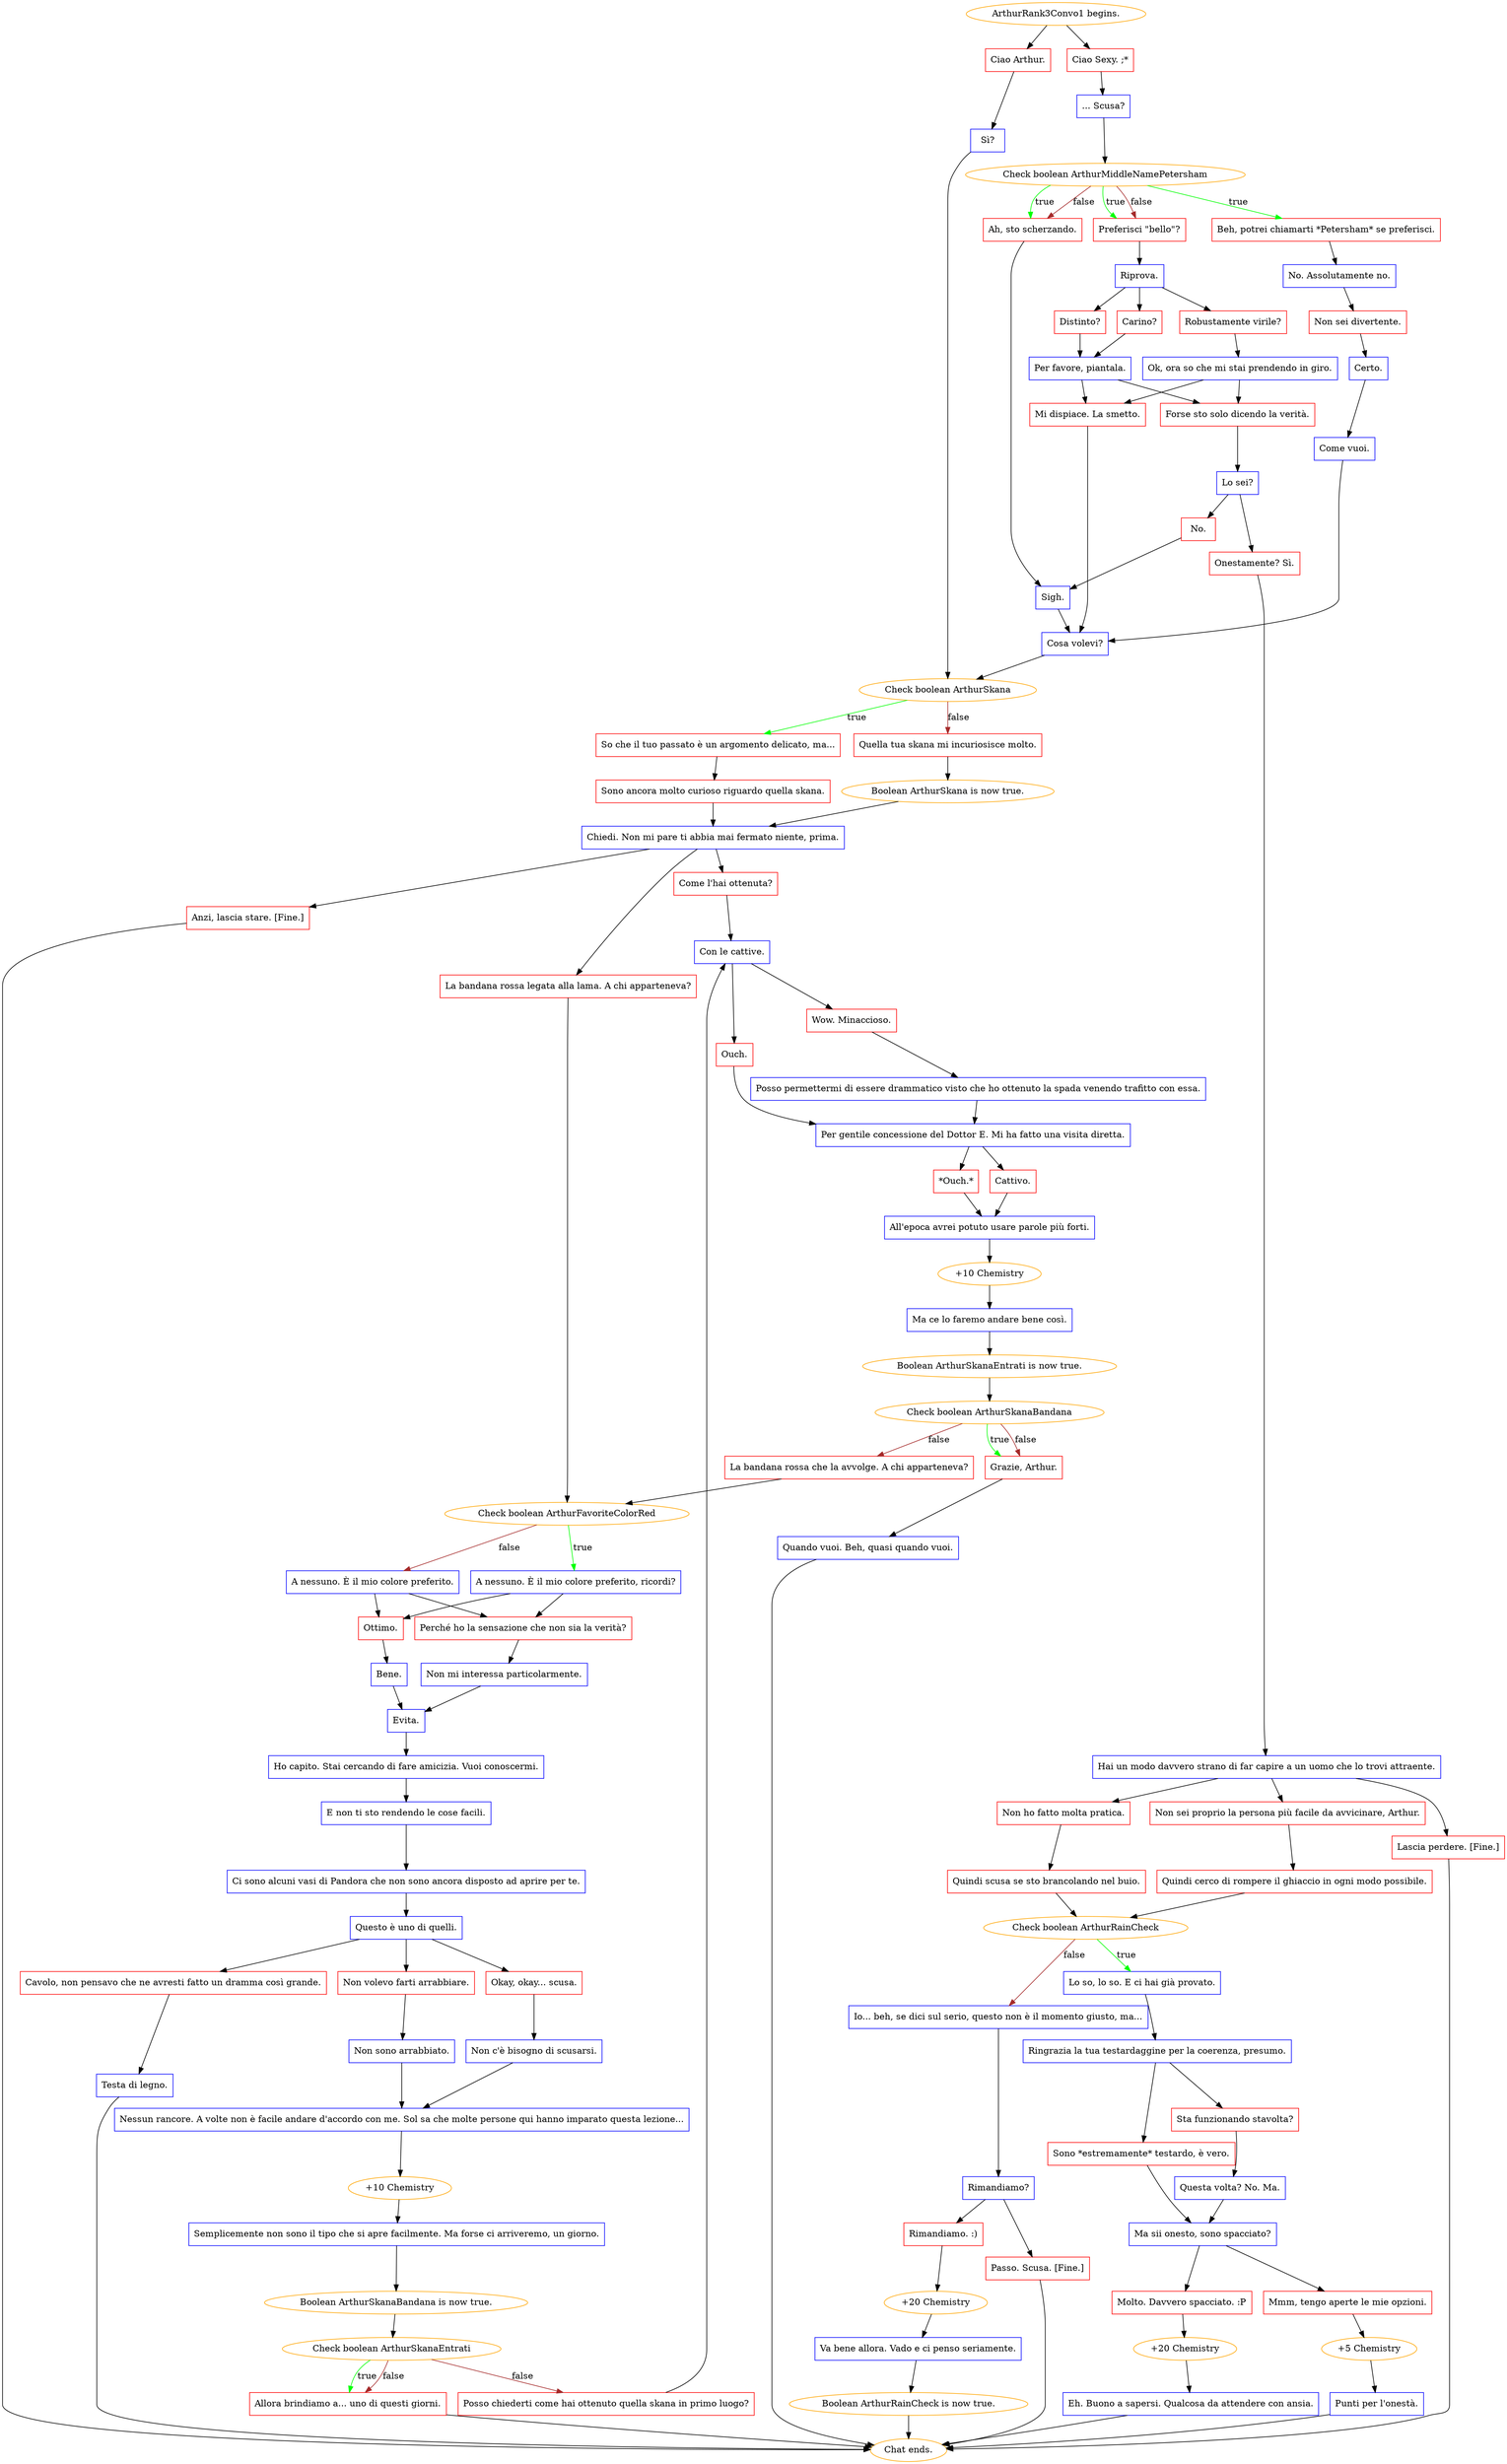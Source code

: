 digraph {
	"ArthurRank3Convo1 begins." [color=orange];
		"ArthurRank3Convo1 begins." -> j1670012304;
		"ArthurRank3Convo1 begins." -> j2556381321;
	j1670012304 [label="Ciao Arthur.",shape=box,color=red];
		j1670012304 -> j4286638350;
	j2556381321 [label="Ciao Sexy. ;*",shape=box,color=red];
		j2556381321 -> j924573451;
	j4286638350 [label="Sì?",shape=box,color=blue];
		j4286638350 -> j4196321463;
	j924573451 [label="... Scusa?",shape=box,color=blue];
		j924573451 -> j3966342961;
	j4196321463 [label="Check boolean ArthurSkana",color=orange];
		j4196321463 -> j745222149 [label=true,color=green];
		j4196321463 -> j811336345 [label=false,color=brown];
	j3966342961 [label="Check boolean ArthurMiddleNamePetersham",color=orange];
		j3966342961 -> j1768934864 [label=true,color=green];
		j3966342961 -> j3123120387 [label=true,color=green];
		j3966342961 -> j1985577921 [label=true,color=green];
		j3966342961 -> j3123120387 [label=false,color=brown];
		j3966342961 -> j1985577921 [label=false,color=brown];
	j745222149 [label="So che il tuo passato è un argomento delicato, ma...",shape=box,color=red];
		j745222149 -> j2641674461;
	j811336345 [label="Quella tua skana mi incuriosisce molto.",shape=box,color=red];
		j811336345 -> j3687054916;
	j1768934864 [label="Beh, potrei chiamarti *Petersham* se preferisci.",shape=box,color=red];
		j1768934864 -> j2947485418;
	j3123120387 [label="Preferisci \"bello\"?",shape=box,color=red];
		j3123120387 -> j598833836;
	j1985577921 [label="Ah, sto scherzando.",shape=box,color=red];
		j1985577921 -> j3985706948;
	j2641674461 [label="Sono ancora molto curioso riguardo quella skana.",shape=box,color=red];
		j2641674461 -> j2512645045;
	j3687054916 [label="Boolean ArthurSkana is now true.",color=orange];
		j3687054916 -> j2512645045;
	j2947485418 [label="No. Assolutamente no.",shape=box,color=blue];
		j2947485418 -> j1715064108;
	j598833836 [label="Riprova.",shape=box,color=blue];
		j598833836 -> j3528353449;
		j598833836 -> j2687343039;
		j598833836 -> j4116432858;
	j3985706948 [label="Sigh.",shape=box,color=blue];
		j3985706948 -> j3724226442;
	j2512645045 [label="Chiedi. Non mi pare ti abbia mai fermato niente, prima.",shape=box,color=blue];
		j2512645045 -> j3045687549;
		j2512645045 -> j179841761;
		j2512645045 -> j3294692001;
	j1715064108 [label="Non sei divertente.",shape=box,color=red];
		j1715064108 -> j1765524411;
	j3528353449 [label="Carino?",shape=box,color=red];
		j3528353449 -> j2944191276;
	j2687343039 [label="Distinto?",shape=box,color=red];
		j2687343039 -> j2944191276;
	j4116432858 [label="Robustamente virile?",shape=box,color=red];
		j4116432858 -> j3076351960;
	j3724226442 [label="Cosa volevi?",shape=box,color=blue];
		j3724226442 -> j4196321463;
	j3045687549 [label="Come l'hai ottenuta?",shape=box,color=red];
		j3045687549 -> j2264501609;
	j179841761 [label="La bandana rossa legata alla lama. A chi apparteneva?",shape=box,color=red];
		j179841761 -> j2887898851;
	j3294692001 [label="Anzi, lascia stare. [Fine.]",shape=box,color=red];
		j3294692001 -> "Chat ends.";
	j1765524411 [label="Certo.",shape=box,color=blue];
		j1765524411 -> j690471738;
	j2944191276 [label="Per favore, piantala.",shape=box,color=blue];
		j2944191276 -> j188634534;
		j2944191276 -> j2680482135;
	j3076351960 [label="Ok, ora so che mi stai prendendo in giro.",shape=box,color=blue];
		j3076351960 -> j2680482135;
		j3076351960 -> j188634534;
	j2264501609 [label="Con le cattive.",shape=box,color=blue];
		j2264501609 -> j1782630138;
		j2264501609 -> j2635221943;
	j2887898851 [label="Check boolean ArthurFavoriteColorRed",color=orange];
		j2887898851 -> j1511877708 [label=true,color=green];
		j2887898851 -> j1468573524 [label=false,color=brown];
	"Chat ends." [color=orange];
	j690471738 [label="Come vuoi.",shape=box,color=blue];
		j690471738 -> j3724226442;
	j188634534 [label="Mi dispiace. La smetto.",shape=box,color=red];
		j188634534 -> j3724226442;
	j2680482135 [label="Forse sto solo dicendo la verità.",shape=box,color=red];
		j2680482135 -> j492199213;
	j1782630138 [label="Ouch.",shape=box,color=red];
		j1782630138 -> j488637646;
	j2635221943 [label="Wow. Minaccioso.",shape=box,color=red];
		j2635221943 -> j2679402496;
	j1511877708 [label="A nessuno. È il mio colore preferito, ricordi?",shape=box,color=blue];
		j1511877708 -> j3566312329;
		j1511877708 -> j993758550;
	j1468573524 [label="A nessuno. È il mio colore preferito.",shape=box,color=blue];
		j1468573524 -> j3566312329;
		j1468573524 -> j993758550;
	j492199213 [label="Lo sei?",shape=box,color=blue];
		j492199213 -> j216612797;
		j492199213 -> j1083656004;
	j488637646 [label="Per gentile concessione del Dottor E. Mi ha fatto una visita diretta.",shape=box,color=blue];
		j488637646 -> j1127386343;
		j488637646 -> j1872261407;
	j2679402496 [label="Posso permettermi di essere drammatico visto che ho ottenuto la spada venendo trafitto con essa.",shape=box,color=blue];
		j2679402496 -> j488637646;
	j3566312329 [label="Perché ho la sensazione che non sia la verità?",shape=box,color=red];
		j3566312329 -> j154759861;
	j993758550 [label="Ottimo.",shape=box,color=red];
		j993758550 -> j3415997579;
	j216612797 [label="No.",shape=box,color=red];
		j216612797 -> j3985706948;
	j1083656004 [label="Onestamente? Sì.",shape=box,color=red];
		j1083656004 -> j1537269965;
	j1127386343 [label="*Ouch.*",shape=box,color=red];
		j1127386343 -> j1378768576;
	j1872261407 [label="Cattivo.",shape=box,color=red];
		j1872261407 -> j1378768576;
	j154759861 [label="Non mi interessa particolarmente.",shape=box,color=blue];
		j154759861 -> j2816229833;
	j3415997579 [label="Bene.",shape=box,color=blue];
		j3415997579 -> j2816229833;
	j1537269965 [label="Hai un modo davvero strano di far capire a un uomo che lo trovi attraente.",shape=box,color=blue];
		j1537269965 -> j988688082;
		j1537269965 -> j1775693044;
		j1537269965 -> j2989849864;
	j1378768576 [label="All'epoca avrei potuto usare parole più forti.",shape=box,color=blue];
		j1378768576 -> j2585875529;
	j2816229833 [label="Evita.",shape=box,color=blue];
		j2816229833 -> j1481709874;
	j988688082 [label="Non sei proprio la persona più facile da avvicinare, Arthur.",shape=box,color=red];
		j988688082 -> j2406429764;
	j1775693044 [label="Non ho fatto molta pratica.",shape=box,color=red];
		j1775693044 -> j3552791665;
	j2989849864 [label="Lascia perdere. [Fine.]",shape=box,color=red];
		j2989849864 -> "Chat ends.";
	j2585875529 [label="+10 Chemistry",color=orange];
		j2585875529 -> j2961462045;
	j1481709874 [label="Ho capito. Stai cercando di fare amicizia. Vuoi conoscermi.",shape=box,color=blue];
		j1481709874 -> j3077137917;
	j2406429764 [label="Quindi cerco di rompere il ghiaccio in ogni modo possibile.",shape=box,color=red];
		j2406429764 -> j1250217796;
	j3552791665 [label="Quindi scusa se sto brancolando nel buio.",shape=box,color=red];
		j3552791665 -> j1250217796;
	j2961462045 [label="Ma ce lo faremo andare bene così.",shape=box,color=blue];
		j2961462045 -> j956292130;
	j3077137917 [label="E non ti sto rendendo le cose facili.",shape=box,color=blue];
		j3077137917 -> j1597590180;
	j1250217796 [label="Check boolean ArthurRainCheck",color=orange];
		j1250217796 -> j1582569048 [label=true,color=green];
		j1250217796 -> j1451106697 [label=false,color=brown];
	j956292130 [label="Boolean ArthurSkanaEntrati is now true.",color=orange];
		j956292130 -> j3426820493;
	j1597590180 [label="Ci sono alcuni vasi di Pandora che non sono ancora disposto ad aprire per te.",shape=box,color=blue];
		j1597590180 -> j4171953051;
	j1582569048 [label="Lo so, lo so. E ci hai già provato.",shape=box,color=blue];
		j1582569048 -> j2581228004;
	j1451106697 [label="Io... beh, se dici sul serio, questo non è il momento giusto, ma...",shape=box,color=blue];
		j1451106697 -> j959692098;
	j3426820493 [label="Check boolean ArthurSkanaBandana",color=orange];
		j3426820493 -> j3577712512 [label=true,color=green];
		j3426820493 -> j2440343970 [label=false,color=brown];
		j3426820493 -> j3577712512 [label=false,color=brown];
	j4171953051 [label="Questo è uno di quelli.",shape=box,color=blue];
		j4171953051 -> j3392977906;
		j4171953051 -> j4119941197;
		j4171953051 -> j2878582346;
	j2581228004 [label="Ringrazia la tua testardaggine per la coerenza, presumo.",shape=box,color=blue];
		j2581228004 -> j443199403;
		j2581228004 -> j3904447064;
	j959692098 [label="Rimandiamo?",shape=box,color=blue];
		j959692098 -> j1266048257;
		j959692098 -> j2282089469;
	j3577712512 [label="Grazie, Arthur.",shape=box,color=red];
		j3577712512 -> j2317102819;
	j2440343970 [label="La bandana rossa che la avvolge. A chi apparteneva?",shape=box,color=red];
		j2440343970 -> j2887898851;
	j3392977906 [label="Non volevo farti arrabbiare.",shape=box,color=red];
		j3392977906 -> j1707220867;
	j4119941197 [label="Okay, okay... scusa.",shape=box,color=red];
		j4119941197 -> j2034454704;
	j2878582346 [label="Cavolo, non pensavo che ne avresti fatto un dramma così grande.",shape=box,color=red];
		j2878582346 -> j1377150857;
	j443199403 [label="Sono *estremamente* testardo, è vero.",shape=box,color=red];
		j443199403 -> j1738837090;
	j3904447064 [label="Sta funzionando stavolta?",shape=box,color=red];
		j3904447064 -> j2381152344;
	j1266048257 [label="Rimandiamo. :)",shape=box,color=red];
		j1266048257 -> j3595628792;
	j2282089469 [label="Passo. Scusa. [Fine.]",shape=box,color=red];
		j2282089469 -> "Chat ends.";
	j2317102819 [label="Quando vuoi. Beh, quasi quando vuoi.",shape=box,color=blue];
		j2317102819 -> "Chat ends.";
	j1707220867 [label="Non sono arrabbiato.",shape=box,color=blue];
		j1707220867 -> j4164201131;
	j2034454704 [label="Non c'è bisogno di scusarsi.",shape=box,color=blue];
		j2034454704 -> j4164201131;
	j1377150857 [label="Testa di legno.",shape=box,color=blue];
		j1377150857 -> "Chat ends.";
	j1738837090 [label="Ma sii onesto, sono spacciato?",shape=box,color=blue];
		j1738837090 -> j3074622937;
		j1738837090 -> j2202885923;
	j2381152344 [label="Questa volta? No. Ma.",shape=box,color=blue];
		j2381152344 -> j1738837090;
	j3595628792 [label="+20 Chemistry",color=orange];
		j3595628792 -> j2025388432;
	j4164201131 [label="Nessun rancore. A volte non è facile andare d'accordo con me. Sol sa che molte persone qui hanno imparato questa lezione...",shape=box,color=blue];
		j4164201131 -> j556107309;
	j3074622937 [label="Molto. Davvero spacciato. :P",shape=box,color=red];
		j3074622937 -> j3305455635;
	j2202885923 [label="Mmm, tengo aperte le mie opzioni.",shape=box,color=red];
		j2202885923 -> j389711779;
	j2025388432 [label="Va bene allora. Vado e ci penso seriamente.",shape=box,color=blue];
		j2025388432 -> j1820130911;
	j556107309 [label="+10 Chemistry",color=orange];
		j556107309 -> j3782452499;
	j3305455635 [label="+20 Chemistry",color=orange];
		j3305455635 -> j935318093;
	j389711779 [label="+5 Chemistry",color=orange];
		j389711779 -> j145536466;
	j1820130911 [label="Boolean ArthurRainCheck is now true.",color=orange];
		j1820130911 -> "Chat ends.";
	j3782452499 [label="Semplicemente non sono il tipo che si apre facilmente. Ma forse ci arriveremo, un giorno.",shape=box,color=blue];
		j3782452499 -> j2766486205;
	j935318093 [label="Eh. Buono a sapersi. Qualcosa da attendere con ansia.",shape=box,color=blue];
		j935318093 -> "Chat ends.";
	j145536466 [label="Punti per l'onestà.",shape=box,color=blue];
		j145536466 -> "Chat ends.";
	j2766486205 [label="Boolean ArthurSkanaBandana is now true.",color=orange];
		j2766486205 -> j4273923480;
	j4273923480 [label="Check boolean ArthurSkanaEntrati",color=orange];
		j4273923480 -> j737674032 [label=true,color=green];
		j4273923480 -> j3055115715 [label=false,color=brown];
		j4273923480 -> j737674032 [label=false,color=brown];
	j737674032 [label="Allora brindiamo a... uno di questi giorni.",shape=box,color=red];
		j737674032 -> "Chat ends.";
	j3055115715 [label="Posso chiederti come hai ottenuto quella skana in primo luogo?",shape=box,color=red];
		j3055115715 -> j2264501609;
}